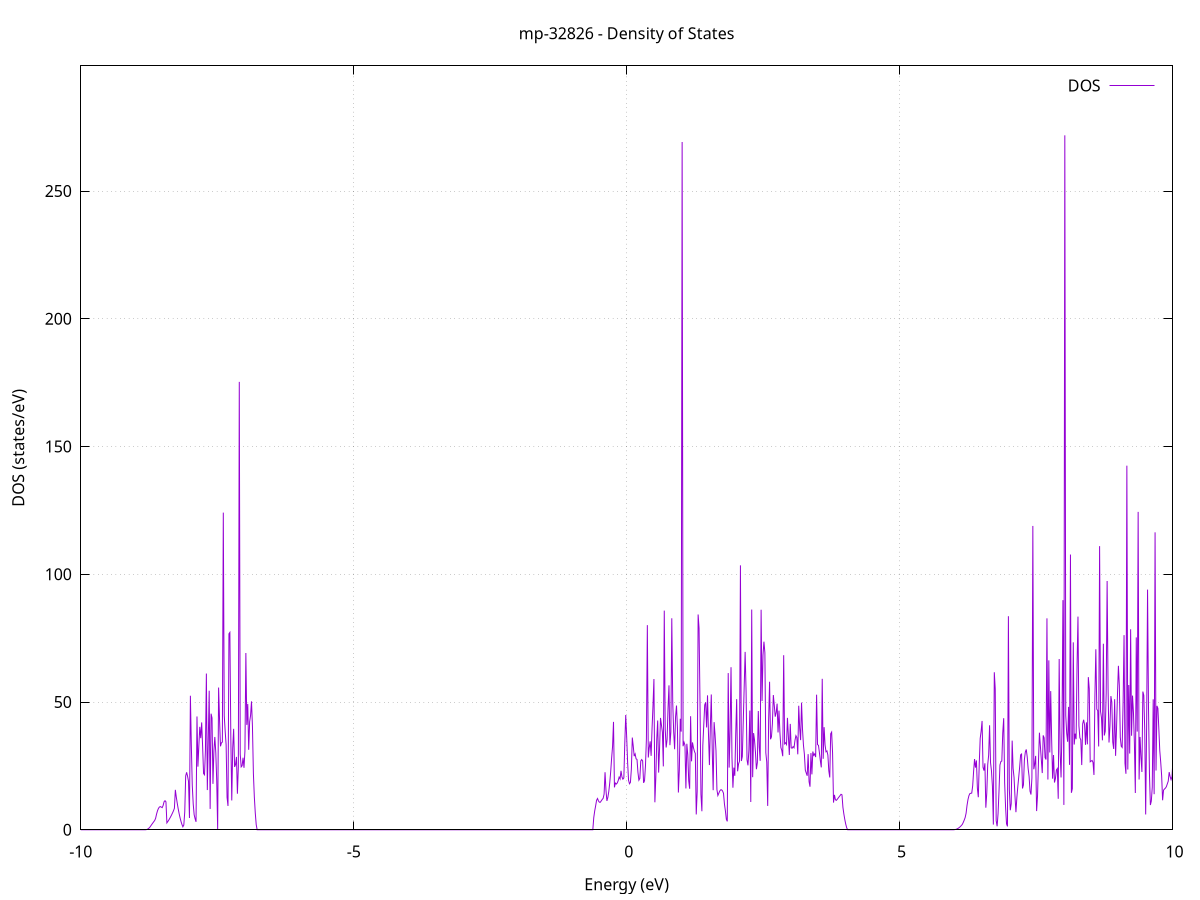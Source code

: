 set title 'mp-32826 - Density of States'
set xlabel 'Energy (eV)'
set ylabel 'DOS (states/eV)'
set grid
set xrange [-10:10]
set yrange [0:298.973]
set xzeroaxis lt -1
set terminal png size 800,600
set output 'mp-32826_dos_gnuplot.png'
plot '-' using 1:2 with lines title 'DOS'
-20.325300 0.000000
-20.308100 0.000000
-20.290900 0.000000
-20.273700 0.000000
-20.256400 0.000000
-20.239200 0.000000
-20.222000 0.000000
-20.204800 0.000000
-20.187500 0.000000
-20.170300 0.000000
-20.153100 0.000000
-20.135900 0.000000
-20.118600 0.000000
-20.101400 0.000000
-20.084200 0.000000
-20.067000 0.000000
-20.049700 0.000000
-20.032500 0.000000
-20.015300 0.000000
-19.998100 0.000000
-19.980800 0.000000
-19.963600 0.000000
-19.946400 0.000000
-19.929100 0.000000
-19.911900 0.000000
-19.894700 0.000000
-19.877500 0.000000
-19.860200 0.000000
-19.843000 0.000000
-19.825800 0.000000
-19.808600 0.000000
-19.791300 0.000000
-19.774100 0.000000
-19.756900 0.000000
-19.739700 0.000000
-19.722400 0.000000
-19.705200 0.000000
-19.688000 0.000000
-19.670800 0.000000
-19.653500 0.000000
-19.636300 0.000000
-19.619100 0.000000
-19.601900 0.000000
-19.584600 0.000000
-19.567400 0.000000
-19.550200 0.000000
-19.533000 0.000000
-19.515700 0.000000
-19.498500 0.000000
-19.481300 0.000000
-19.464100 0.000000
-19.446800 0.000000
-19.429600 0.000000
-19.412400 0.000000
-19.395200 0.000000
-19.377900 0.000000
-19.360700 0.000000
-19.343500 0.000000
-19.326300 0.000000
-19.309000 0.000000
-19.291800 0.000000
-19.274600 0.000000
-19.257400 0.000000
-19.240100 0.000000
-19.222900 0.000000
-19.205700 0.000000
-19.188500 0.000000
-19.171200 0.000000
-19.154000 0.000000
-19.136800 0.000000
-19.119600 0.000000
-19.102300 0.000000
-19.085100 0.000000
-19.067900 0.000000
-19.050700 0.000000
-19.033400 0.000000
-19.016200 0.000000
-18.999000 0.000000
-18.981800 0.000000
-18.964500 0.000000
-18.947300 0.000000
-18.930100 0.000000
-18.912900 0.000000
-18.895600 0.000000
-18.878400 0.000000
-18.861200 0.000000
-18.844000 0.000000
-18.826700 0.000000
-18.809500 0.000000
-18.792300 0.000000
-18.775100 0.000000
-18.757800 147.264700
-18.740600 0.000000
-18.723400 13.868100
-18.706200 0.000000
-18.688900 0.000000
-18.671700 684.261300
-18.654500 248.270000
-18.637300 400.754700
-18.620000 172.015000
-18.602800 279.194100
-18.585600 97.229200
-18.568400 220.128500
-18.551100 989.738400
-18.533900 0.000000
-18.516700 0.000000
-18.499500 0.121000
-18.482200 0.000000
-18.465000 0.000000
-18.447800 324.660900
-18.430600 247.873100
-18.413300 229.238700
-18.396100 682.418200
-18.378900 853.860200
-18.361700 146.137600
-18.344400 0.000000
-18.327200 0.000000
-18.310000 0.000000
-18.292800 0.000000
-18.275500 0.000000
-18.258300 0.000000
-18.241100 0.000000
-18.223900 0.000000
-18.206600 0.000000
-18.189400 0.000000
-18.172200 0.000000
-18.155000 0.000000
-18.137700 0.000000
-18.120500 0.000000
-18.103300 0.000000
-18.086100 0.000000
-18.068800 0.000000
-18.051600 0.000000
-18.034400 0.000000
-18.017200 0.000000
-17.999900 0.000000
-17.982700 0.000000
-17.965500 0.000000
-17.948300 0.000000
-17.931000 0.000000
-17.913800 0.000000
-17.896600 0.000000
-17.879400 0.000000
-17.862100 0.000000
-17.844900 0.000000
-17.827700 0.000000
-17.810500 0.000000
-17.793200 0.000000
-17.776000 0.000000
-17.758800 0.000000
-17.741600 0.000000
-17.724300 0.000000
-17.707100 0.000000
-17.689900 0.000000
-17.672700 0.000000
-17.655400 0.000000
-17.638200 0.000000
-17.621000 0.000000
-17.603800 0.000000
-17.586500 0.000000
-17.569300 0.000000
-17.552100 0.000000
-17.534900 0.000000
-17.517600 0.000000
-17.500400 0.000000
-17.483200 0.000000
-17.466000 0.000000
-17.448700 0.000000
-17.431500 0.000000
-17.414300 0.000000
-17.397100 0.000000
-17.379800 0.000000
-17.362600 0.000000
-17.345400 0.000000
-17.328200 0.000000
-17.310900 0.000000
-17.293700 0.000000
-17.276500 0.000000
-17.259300 0.000000
-17.242000 0.000000
-17.224800 0.000000
-17.207600 0.000000
-17.190400 0.000000
-17.173100 0.000000
-17.155900 0.000000
-17.138700 0.000000
-17.121500 0.000000
-17.104200 0.000000
-17.087000 0.000000
-17.069800 0.000000
-17.052600 0.000000
-17.035300 0.000000
-17.018100 0.000000
-17.000900 0.000000
-16.983600 0.000000
-16.966400 0.000000
-16.949200 0.000000
-16.932000 0.000000
-16.914700 0.000000
-16.897500 0.000000
-16.880300 0.000000
-16.863100 0.000000
-16.845800 0.000000
-16.828600 0.000000
-16.811400 0.000000
-16.794200 0.000000
-16.776900 0.000000
-16.759700 0.000000
-16.742500 0.000000
-16.725300 0.000000
-16.708000 0.000000
-16.690800 0.000000
-16.673600 0.000000
-16.656400 0.000000
-16.639100 0.000000
-16.621900 0.000000
-16.604700 0.000000
-16.587500 0.000000
-16.570200 0.000000
-16.553000 0.000000
-16.535800 0.000000
-16.518600 0.000000
-16.501300 0.000000
-16.484100 0.000000
-16.466900 0.000000
-16.449700 0.000000
-16.432400 0.000000
-16.415200 0.000000
-16.398000 0.000000
-16.380800 0.000000
-16.363500 0.000000
-16.346300 0.000000
-16.329100 0.000000
-16.311900 0.000000
-16.294600 0.000000
-16.277400 0.000000
-16.260200 0.000000
-16.243000 0.000000
-16.225700 0.000000
-16.208500 0.000000
-16.191300 0.000000
-16.174100 0.000000
-16.156800 0.000000
-16.139600 0.000000
-16.122400 0.000000
-16.105200 0.000000
-16.087900 0.000000
-16.070700 0.000000
-16.053500 0.000000
-16.036300 0.000000
-16.019000 0.000000
-16.001800 0.000000
-15.984600 0.000000
-15.967400 0.000000
-15.950100 0.000000
-15.932900 0.000000
-15.915700 0.000000
-15.898500 0.000000
-15.881200 0.000000
-15.864000 0.000000
-15.846800 0.000000
-15.829600 0.000000
-15.812300 0.000000
-15.795100 0.000000
-15.777900 0.000000
-15.760700 0.000000
-15.743400 0.000000
-15.726200 0.000000
-15.709000 0.000000
-15.691800 0.000000
-15.674500 0.000000
-15.657300 0.000000
-15.640100 0.000000
-15.622900 0.000000
-15.605600 0.000000
-15.588400 0.000000
-15.571200 0.000000
-15.554000 0.000000
-15.536700 0.000000
-15.519500 0.000000
-15.502300 0.000000
-15.485100 0.000000
-15.467800 0.000000
-15.450600 0.000000
-15.433400 0.000000
-15.416200 0.000000
-15.398900 0.000000
-15.381700 0.000000
-15.364500 0.000000
-15.347300 0.000000
-15.330000 0.000000
-15.312800 0.000000
-15.295600 0.000000
-15.278400 0.000000
-15.261100 0.000000
-15.243900 0.000000
-15.226700 0.000000
-15.209500 0.000000
-15.192200 0.000000
-15.175000 0.000000
-15.157800 0.000000
-15.140600 0.000000
-15.123300 0.000000
-15.106100 0.000000
-15.088900 0.000000
-15.071700 0.000000
-15.054400 0.000000
-15.037200 0.000000
-15.020000 0.000000
-15.002800 0.000000
-14.985500 0.000000
-14.968300 0.000000
-14.951100 0.000000
-14.933900 0.000000
-14.916600 0.000000
-14.899400 0.000000
-14.882200 0.000000
-14.865000 0.000000
-14.847700 0.000000
-14.830500 0.000000
-14.813300 0.000000
-14.796100 0.000000
-14.778800 0.000000
-14.761600 0.000000
-14.744400 0.000000
-14.727200 0.000000
-14.709900 0.000000
-14.692700 0.000000
-14.675500 0.000000
-14.658300 0.000000
-14.641000 0.000000
-14.623800 0.000000
-14.606600 0.000000
-14.589400 0.000000
-14.572100 0.000000
-14.554900 0.000000
-14.537700 0.000000
-14.520500 0.000000
-14.503200 0.000000
-14.486000 0.000000
-14.468800 0.000000
-14.451600 0.000000
-14.434300 0.000000
-14.417100 0.000000
-14.399900 0.000000
-14.382700 0.000000
-14.365400 0.000000
-14.348200 0.000000
-14.331000 0.000000
-14.313800 0.000000
-14.296500 0.000000
-14.279300 0.000000
-14.262100 0.000000
-14.244900 0.000000
-14.227600 0.000000
-14.210400 0.000000
-14.193200 0.000000
-14.176000 0.000000
-14.158700 0.000000
-14.141500 0.000000
-14.124300 0.000000
-14.107100 0.000000
-14.089800 0.000000
-14.072600 0.000000
-14.055400 0.000000
-14.038200 0.000000
-14.020900 0.000000
-14.003700 0.000000
-13.986500 0.000000
-13.969200 0.000000
-13.952000 0.000000
-13.934800 0.000000
-13.917600 0.000000
-13.900300 0.000000
-13.883100 0.000000
-13.865900 0.000000
-13.848700 0.000000
-13.831400 0.000000
-13.814200 0.000000
-13.797000 0.000000
-13.779800 0.000000
-13.762500 0.000000
-13.745300 0.000000
-13.728100 0.000000
-13.710900 0.000000
-13.693600 0.000000
-13.676400 0.000000
-13.659200 0.000000
-13.642000 0.000000
-13.624700 0.000000
-13.607500 0.000000
-13.590300 0.000000
-13.573100 0.000000
-13.555800 0.000000
-13.538600 0.000000
-13.521400 0.000000
-13.504200 0.000000
-13.486900 0.000000
-13.469700 0.000000
-13.452500 0.000000
-13.435300 0.000000
-13.418000 0.000000
-13.400800 0.000000
-13.383600 0.000000
-13.366400 0.000000
-13.349100 0.000000
-13.331900 0.000000
-13.314700 0.000000
-13.297500 0.000000
-13.280200 0.000000
-13.263000 0.000000
-13.245800 0.000000
-13.228600 0.000000
-13.211300 0.000000
-13.194100 0.000000
-13.176900 0.000000
-13.159700 0.000000
-13.142400 0.000000
-13.125200 0.000000
-13.108000 0.000000
-13.090800 0.000000
-13.073500 0.000000
-13.056300 0.000000
-13.039100 0.000000
-13.021900 0.000000
-13.004600 0.000000
-12.987400 0.000000
-12.970200 0.000000
-12.953000 0.000000
-12.935700 0.000000
-12.918500 0.000000
-12.901300 0.000000
-12.884100 0.000000
-12.866800 0.000000
-12.849600 0.000000
-12.832400 0.000000
-12.815200 0.000000
-12.797900 0.000000
-12.780700 0.000000
-12.763500 0.000000
-12.746300 0.000000
-12.729000 0.000000
-12.711800 0.000000
-12.694600 0.000000
-12.677400 0.000000
-12.660100 0.000000
-12.642900 0.000000
-12.625700 0.000000
-12.608500 0.000000
-12.591200 0.000000
-12.574000 0.000000
-12.556800 0.000000
-12.539600 0.000000
-12.522300 0.000000
-12.505100 0.000000
-12.487900 0.000000
-12.470700 0.000000
-12.453400 0.000000
-12.436200 0.000000
-12.419000 0.000000
-12.401800 0.000000
-12.384500 0.000000
-12.367300 0.000000
-12.350100 0.000000
-12.332900 0.000000
-12.315600 0.000000
-12.298400 0.000000
-12.281200 0.000000
-12.264000 0.000000
-12.246700 0.000000
-12.229500 0.000000
-12.212300 0.000000
-12.195100 0.000000
-12.177800 0.000000
-12.160600 0.000000
-12.143400 0.000000
-12.126200 0.000000
-12.108900 0.000000
-12.091700 0.000000
-12.074500 0.000000
-12.057300 0.000000
-12.040000 0.000000
-12.022800 0.000000
-12.005600 0.000000
-11.988400 0.000000
-11.971100 0.000000
-11.953900 0.000000
-11.936700 0.000000
-11.919500 0.000000
-11.902200 0.000000
-11.885000 0.000000
-11.867800 0.000000
-11.850600 0.000000
-11.833300 0.000000
-11.816100 0.000000
-11.798900 0.000000
-11.781700 0.000000
-11.764400 0.000000
-11.747200 0.000000
-11.730000 0.000000
-11.712800 0.000000
-11.695500 0.000000
-11.678300 0.000000
-11.661100 0.000000
-11.643900 0.000000
-11.626600 0.000000
-11.609400 0.000000
-11.592200 0.000000
-11.575000 0.000000
-11.557700 0.000000
-11.540500 0.000000
-11.523300 0.000000
-11.506100 0.000000
-11.488800 0.000000
-11.471600 0.000000
-11.454400 0.000000
-11.437200 0.000000
-11.419900 0.000000
-11.402700 0.000000
-11.385500 0.000000
-11.368300 0.000000
-11.351000 0.000000
-11.333800 0.000000
-11.316600 0.000000
-11.299400 0.000000
-11.282100 0.000000
-11.264900 0.000000
-11.247700 0.000000
-11.230500 0.000000
-11.213200 0.000000
-11.196000 0.000000
-11.178800 0.000000
-11.161600 0.000000
-11.144300 0.000000
-11.127100 0.000000
-11.109900 0.000000
-11.092700 0.000000
-11.075400 0.000000
-11.058200 0.000000
-11.041000 0.000000
-11.023700 0.000000
-11.006500 0.000000
-10.989300 0.000000
-10.972100 0.000000
-10.954800 0.000000
-10.937600 0.000000
-10.920400 0.000000
-10.903200 0.000000
-10.885900 0.000000
-10.868700 0.000000
-10.851500 0.000000
-10.834300 0.000000
-10.817000 0.000000
-10.799800 0.000000
-10.782600 0.000000
-10.765400 0.000000
-10.748100 0.000000
-10.730900 0.000000
-10.713700 0.000000
-10.696500 0.000000
-10.679200 0.000000
-10.662000 0.000000
-10.644800 0.000000
-10.627600 0.000000
-10.610300 0.000000
-10.593100 0.000000
-10.575900 0.000000
-10.558700 0.000000
-10.541400 0.000000
-10.524200 0.000000
-10.507000 0.000000
-10.489800 0.000000
-10.472500 0.000000
-10.455300 0.000000
-10.438100 0.000000
-10.420900 0.000000
-10.403600 0.000000
-10.386400 0.000000
-10.369200 0.000000
-10.352000 0.000000
-10.334700 0.000000
-10.317500 0.000000
-10.300300 0.000000
-10.283100 0.000000
-10.265800 0.000000
-10.248600 0.000000
-10.231400 0.000000
-10.214200 0.000000
-10.196900 0.000000
-10.179700 0.000000
-10.162500 0.000000
-10.145300 0.000000
-10.128000 0.000000
-10.110800 0.000000
-10.093600 0.000000
-10.076400 0.000000
-10.059100 0.000000
-10.041900 0.000000
-10.024700 0.000000
-10.007500 0.000000
-9.990200 0.000000
-9.973000 0.000000
-9.955800 0.000000
-9.938600 0.000000
-9.921300 0.000000
-9.904100 0.000000
-9.886900 0.000000
-9.869700 0.000000
-9.852400 0.000000
-9.835200 0.000000
-9.818000 0.000000
-9.800800 0.000000
-9.783500 0.000000
-9.766300 0.000000
-9.749100 0.000000
-9.731900 0.000000
-9.714600 0.000000
-9.697400 0.000000
-9.680200 0.000000
-9.663000 0.000000
-9.645700 0.000000
-9.628500 0.000000
-9.611300 0.000000
-9.594100 0.000000
-9.576800 0.000000
-9.559600 0.000000
-9.542400 0.000000
-9.525200 0.000000
-9.507900 0.000000
-9.490700 0.000000
-9.473500 0.000000
-9.456300 0.000000
-9.439000 0.000000
-9.421800 0.000000
-9.404600 0.000000
-9.387400 0.000000
-9.370100 0.000000
-9.352900 0.000000
-9.335700 0.000000
-9.318500 0.000000
-9.301200 0.000000
-9.284000 0.000000
-9.266800 0.000000
-9.249600 0.000000
-9.232300 0.000000
-9.215100 0.000000
-9.197900 0.000000
-9.180700 0.000000
-9.163400 0.000000
-9.146200 0.000000
-9.129000 0.000000
-9.111800 0.000000
-9.094500 0.000000
-9.077300 0.000000
-9.060100 0.000000
-9.042900 0.000000
-9.025600 0.000000
-9.008400 0.000000
-8.991200 0.000000
-8.974000 0.000000
-8.956700 0.000000
-8.939500 0.000000
-8.922300 0.000000
-8.905100 0.000000
-8.887800 0.000000
-8.870600 0.000000
-8.853400 0.000000
-8.836200 0.000000
-8.818900 0.000000
-8.801700 0.036800
-8.784500 0.160200
-8.767300 0.370500
-8.750000 0.667700
-8.732800 1.064400
-8.715600 1.599300
-8.698400 2.123300
-8.681100 2.636500
-8.663900 3.138900
-8.646700 3.630300
-8.629500 4.470900
-8.612200 6.127900
-8.595000 7.416500
-8.577800 8.336600
-8.560600 8.888300
-8.543300 9.071500
-8.526100 8.886300
-8.508900 8.669800
-8.491700 9.508900
-8.474400 10.967500
-8.457200 11.378900
-8.440000 10.947700
-8.422800 2.697700
-8.405500 3.222500
-8.388300 3.797100
-8.371100 4.421400
-8.353900 5.095500
-8.336600 5.819300
-8.319400 6.592900
-8.302200 7.416300
-8.285000 8.424000
-8.267700 15.620400
-8.250500 12.808900
-8.233300 10.415300
-8.216100 8.265300
-8.198800 6.358900
-8.181600 4.696300
-8.164400 3.277300
-8.147200 2.102000
-8.129900 1.170400
-8.112700 1.856800
-8.095500 6.995600
-8.078300 21.073600
-8.061000 22.496800
-8.043800 20.938000
-8.026600 18.971900
-8.009300 4.615400
-7.992100 52.446400
-7.974900 33.108800
-7.957700 17.333700
-7.940400 10.075900
-7.923200 5.885800
-7.906000 4.314500
-7.888800 3.107500
-7.871500 44.350700
-7.854300 24.704700
-7.837100 32.936000
-7.819900 40.286100
-7.802600 35.847000
-7.785400 42.020500
-7.768200 32.651500
-7.751000 22.026200
-7.733700 21.523700
-7.716500 31.133600
-7.699300 61.139000
-7.682100 15.543300
-7.664800 34.843100
-7.647600 54.404000
-7.630400 8.155700
-7.613200 45.439700
-7.595900 43.746000
-7.578700 17.979500
-7.561500 30.948600
-7.544300 36.313900
-7.527000 30.231400
-7.509800 19.278000
-7.492600 0.101500
-7.475400 55.672300
-7.458100 43.108600
-7.440900 32.668300
-7.423700 33.995600
-7.406500 34.338400
-7.389200 124.141700
-7.372000 44.679000
-7.354800 38.544500
-7.337600 33.230100
-7.320300 12.663900
-7.303100 9.326100
-7.285900 76.704200
-7.268700 77.252200
-7.251400 35.920000
-7.234200 11.465900
-7.217000 31.982700
-7.199800 39.501600
-7.182500 24.610400
-7.165300 25.516400
-7.148100 28.524400
-7.130900 14.100400
-7.113600 24.753600
-7.096400 175.314300
-7.079200 29.598300
-7.062000 24.611600
-7.044700 25.047300
-7.027500 28.197800
-7.010300 24.251300
-6.993100 30.731300
-6.975800 69.186600
-6.958600 41.062900
-6.941400 49.264400
-6.924200 31.304700
-6.906900 42.279700
-6.889700 44.756600
-6.872500 50.246000
-6.855300 40.469400
-6.838000 22.050000
-6.820800 12.904300
-6.803600 6.632100
-6.786400 2.034400
-6.769100 0.000000
-6.751900 0.000000
-6.734700 0.000000
-6.717500 0.000000
-6.700200 0.000000
-6.683000 0.000000
-6.665800 0.000000
-6.648600 0.000000
-6.631300 0.000000
-6.614100 0.000000
-6.596900 0.000000
-6.579700 0.000000
-6.562400 0.000000
-6.545200 0.000000
-6.528000 0.000000
-6.510800 0.000000
-6.493500 0.000000
-6.476300 0.000000
-6.459100 0.000000
-6.441900 0.000000
-6.424600 0.000000
-6.407400 0.000000
-6.390200 0.000000
-6.373000 0.000000
-6.355700 0.000000
-6.338500 0.000000
-6.321300 0.000000
-6.304100 0.000000
-6.286800 0.000000
-6.269600 0.000000
-6.252400 0.000000
-6.235200 0.000000
-6.217900 0.000000
-6.200700 0.000000
-6.183500 0.000000
-6.166300 0.000000
-6.149000 0.000000
-6.131800 0.000000
-6.114600 0.000000
-6.097400 0.000000
-6.080100 0.000000
-6.062900 0.000000
-6.045700 0.000000
-6.028500 0.000000
-6.011200 0.000000
-5.994000 0.000000
-5.976800 0.000000
-5.959600 0.000000
-5.942300 0.000000
-5.925100 0.000000
-5.907900 0.000000
-5.890700 0.000000
-5.873400 0.000000
-5.856200 0.000000
-5.839000 0.000000
-5.821800 0.000000
-5.804500 0.000000
-5.787300 0.000000
-5.770100 0.000000
-5.752900 0.000000
-5.735600 0.000000
-5.718400 0.000000
-5.701200 0.000000
-5.684000 0.000000
-5.666700 0.000000
-5.649500 0.000000
-5.632300 0.000000
-5.615100 0.000000
-5.597800 0.000000
-5.580600 0.000000
-5.563400 0.000000
-5.546200 0.000000
-5.528900 0.000000
-5.511700 0.000000
-5.494500 0.000000
-5.477300 0.000000
-5.460000 0.000000
-5.442800 0.000000
-5.425600 0.000000
-5.408400 0.000000
-5.391100 0.000000
-5.373900 0.000000
-5.356700 0.000000
-5.339500 0.000000
-5.322200 0.000000
-5.305000 0.000000
-5.287800 0.000000
-5.270600 0.000000
-5.253300 0.000000
-5.236100 0.000000
-5.218900 0.000000
-5.201700 0.000000
-5.184400 0.000000
-5.167200 0.000000
-5.150000 0.000000
-5.132800 0.000000
-5.115500 0.000000
-5.098300 0.000000
-5.081100 0.000000
-5.063800 0.000000
-5.046600 0.000000
-5.029400 0.000000
-5.012200 0.000000
-4.994900 0.000000
-4.977700 0.000000
-4.960500 0.000000
-4.943300 0.000000
-4.926000 0.000000
-4.908800 0.000000
-4.891600 0.000000
-4.874400 0.000000
-4.857100 0.000000
-4.839900 0.000000
-4.822700 0.000000
-4.805500 0.000000
-4.788200 0.000000
-4.771000 0.000000
-4.753800 0.000000
-4.736600 0.000000
-4.719300 0.000000
-4.702100 0.000000
-4.684900 0.000000
-4.667700 0.000000
-4.650400 0.000000
-4.633200 0.000000
-4.616000 0.000000
-4.598800 0.000000
-4.581500 0.000000
-4.564300 0.000000
-4.547100 0.000000
-4.529900 0.000000
-4.512600 0.000000
-4.495400 0.000000
-4.478200 0.000000
-4.461000 0.000000
-4.443700 0.000000
-4.426500 0.000000
-4.409300 0.000000
-4.392100 0.000000
-4.374800 0.000000
-4.357600 0.000000
-4.340400 0.000000
-4.323200 0.000000
-4.305900 0.000000
-4.288700 0.000000
-4.271500 0.000000
-4.254300 0.000000
-4.237000 0.000000
-4.219800 0.000000
-4.202600 0.000000
-4.185400 0.000000
-4.168100 0.000000
-4.150900 0.000000
-4.133700 0.000000
-4.116500 0.000000
-4.099200 0.000000
-4.082000 0.000000
-4.064800 0.000000
-4.047600 0.000000
-4.030300 0.000000
-4.013100 0.000000
-3.995900 0.000000
-3.978700 0.000000
-3.961400 0.000000
-3.944200 0.000000
-3.927000 0.000000
-3.909800 0.000000
-3.892500 0.000000
-3.875300 0.000000
-3.858100 0.000000
-3.840900 0.000000
-3.823600 0.000000
-3.806400 0.000000
-3.789200 0.000000
-3.772000 0.000000
-3.754700 0.000000
-3.737500 0.000000
-3.720300 0.000000
-3.703100 0.000000
-3.685800 0.000000
-3.668600 0.000000
-3.651400 0.000000
-3.634200 0.000000
-3.616900 0.000000
-3.599700 0.000000
-3.582500 0.000000
-3.565300 0.000000
-3.548000 0.000000
-3.530800 0.000000
-3.513600 0.000000
-3.496400 0.000000
-3.479100 0.000000
-3.461900 0.000000
-3.444700 0.000000
-3.427500 0.000000
-3.410200 0.000000
-3.393000 0.000000
-3.375800 0.000000
-3.358600 0.000000
-3.341300 0.000000
-3.324100 0.000000
-3.306900 0.000000
-3.289700 0.000000
-3.272400 0.000000
-3.255200 0.000000
-3.238000 0.000000
-3.220800 0.000000
-3.203500 0.000000
-3.186300 0.000000
-3.169100 0.000000
-3.151900 0.000000
-3.134600 0.000000
-3.117400 0.000000
-3.100200 0.000000
-3.083000 0.000000
-3.065700 0.000000
-3.048500 0.000000
-3.031300 0.000000
-3.014100 0.000000
-2.996800 0.000000
-2.979600 0.000000
-2.962400 0.000000
-2.945200 0.000000
-2.927900 0.000000
-2.910700 0.000000
-2.893500 0.000000
-2.876300 0.000000
-2.859000 0.000000
-2.841800 0.000000
-2.824600 0.000000
-2.807400 0.000000
-2.790100 0.000000
-2.772900 0.000000
-2.755700 0.000000
-2.738500 0.000000
-2.721200 0.000000
-2.704000 0.000000
-2.686800 0.000000
-2.669600 0.000000
-2.652300 0.000000
-2.635100 0.000000
-2.617900 0.000000
-2.600700 0.000000
-2.583400 0.000000
-2.566200 0.000000
-2.549000 0.000000
-2.531800 0.000000
-2.514500 0.000000
-2.497300 0.000000
-2.480100 0.000000
-2.462900 0.000000
-2.445600 0.000000
-2.428400 0.000000
-2.411200 0.000000
-2.394000 0.000000
-2.376700 0.000000
-2.359500 0.000000
-2.342300 0.000000
-2.325100 0.000000
-2.307800 0.000000
-2.290600 0.000000
-2.273400 0.000000
-2.256200 0.000000
-2.238900 0.000000
-2.221700 0.000000
-2.204500 0.000000
-2.187300 0.000000
-2.170000 0.000000
-2.152800 0.000000
-2.135600 0.000000
-2.118400 0.000000
-2.101100 0.000000
-2.083900 0.000000
-2.066700 0.000000
-2.049400 0.000000
-2.032200 0.000000
-2.015000 0.000000
-1.997800 0.000000
-1.980500 0.000000
-1.963300 0.000000
-1.946100 0.000000
-1.928900 0.000000
-1.911600 0.000000
-1.894400 0.000000
-1.877200 0.000000
-1.860000 0.000000
-1.842700 0.000000
-1.825500 0.000000
-1.808300 0.000000
-1.791100 0.000000
-1.773800 0.000000
-1.756600 0.000000
-1.739400 0.000000
-1.722200 0.000000
-1.704900 0.000000
-1.687700 0.000000
-1.670500 0.000000
-1.653300 0.000000
-1.636000 0.000000
-1.618800 0.000000
-1.601600 0.000000
-1.584400 0.000000
-1.567100 0.000000
-1.549900 0.000000
-1.532700 0.000000
-1.515500 0.000000
-1.498200 0.000000
-1.481000 0.000000
-1.463800 0.000000
-1.446600 0.000000
-1.429300 0.000000
-1.412100 0.000000
-1.394900 0.000000
-1.377700 0.000000
-1.360400 0.000000
-1.343200 0.000000
-1.326000 0.000000
-1.308800 0.000000
-1.291500 0.000000
-1.274300 0.000000
-1.257100 0.000000
-1.239900 0.000000
-1.222600 0.000000
-1.205400 0.000000
-1.188200 0.000000
-1.171000 0.000000
-1.153700 0.000000
-1.136500 0.000000
-1.119300 0.000000
-1.102100 0.000000
-1.084800 0.000000
-1.067600 0.000000
-1.050400 0.000000
-1.033200 0.000000
-1.015900 0.000000
-0.998700 0.000000
-0.981500 0.000000
-0.964300 0.000000
-0.947000 0.000000
-0.929800 0.000000
-0.912600 0.000000
-0.895400 0.000000
-0.878100 0.000000
-0.860900 0.000000
-0.843700 0.000000
-0.826500 0.000000
-0.809200 0.000000
-0.792000 0.000000
-0.774800 0.000000
-0.757600 0.000000
-0.740300 0.000000
-0.723100 0.000000
-0.705900 0.000000
-0.688700 0.000000
-0.671400 0.000000
-0.654200 0.000000
-0.637000 0.000000
-0.619800 0.000000
-0.602500 4.736500
-0.585300 7.354600
-0.568100 9.369000
-0.550900 11.535100
-0.533600 12.240100
-0.516400 11.284900
-0.499200 10.777900
-0.482000 10.766800
-0.464700 11.337000
-0.447500 11.866400
-0.430300 12.324400
-0.413100 13.958600
-0.395800 22.516900
-0.378600 15.418100
-0.361400 11.299900
-0.344200 12.698600
-0.326900 15.023300
-0.309700 18.342000
-0.292500 22.663400
-0.275300 27.987300
-0.258000 32.618800
-0.240800 42.223000
-0.223600 16.597200
-0.206400 18.272100
-0.189100 17.892100
-0.171900 18.321000
-0.154700 19.233400
-0.137500 20.629100
-0.120200 19.887200
-0.103000 23.075100
-0.085800 20.686300
-0.068600 19.809600
-0.051300 20.284200
-0.034100 33.793500
-0.016900 44.926500
0.000300 36.477600
0.017600 26.427500
0.034800 19.399100
0.052000 18.004900
0.069200 18.528700
0.086500 23.783700
0.103700 36.094300
0.120900 32.758000
0.138100 28.810700
0.155400 29.680300
0.172600 27.777100
0.189800 27.524300
0.207000 22.467800
0.224300 19.406900
0.241500 20.097600
0.258700 26.906300
0.275900 27.482800
0.293200 26.942300
0.310400 18.367900
0.327600 19.183200
0.344800 25.024200
0.362100 35.591100
0.379300 80.085200
0.396500 28.285900
0.413700 32.037500
0.431000 34.610700
0.448200 28.936300
0.465400 39.557900
0.482600 48.582600
0.499900 58.997300
0.517100 10.756900
0.534300 20.340700
0.551500 35.371100
0.568800 42.779400
0.586000 22.385000
0.603200 31.961000
0.620400 43.774700
0.637700 40.956200
0.654900 38.199800
0.672100 24.805700
0.689300 85.779400
0.706600 39.428100
0.723800 32.196700
0.741000 35.349300
0.758200 47.624900
0.775500 56.522800
0.792700 33.101800
0.809900 38.290800
0.827100 82.785500
0.844400 49.757200
0.861600 38.329800
0.878800 31.523700
0.896100 44.163100
0.913300 48.611800
0.930500 39.752100
0.947700 14.581300
0.965000 23.340700
0.982200 43.442200
0.999400 38.418500
1.016600 269.178300
1.033900 32.694700
1.051100 34.267700
1.068300 33.132000
1.085500 16.174000
1.102800 33.664700
1.120000 29.343700
1.137200 19.129000
1.154400 16.047700
1.171700 44.451800
1.188900 26.785400
1.206100 34.193300
1.223300 32.173800
1.240600 30.762400
1.257800 29.839700
1.275000 6.002800
1.292200 14.986900
1.309500 84.257200
1.326700 78.871200
1.343900 49.887100
1.361100 13.910700
1.378400 7.241400
1.395600 33.022400
1.412800 41.011200
1.430000 48.837900
1.447300 49.884000
1.464500 40.056900
1.481700 52.607900
1.498900 37.709600
1.516200 25.328600
1.533400 40.177900
1.550600 52.960900
1.567800 31.469400
1.585100 15.498900
1.602300 42.133700
1.619500 37.156700
1.636700 30.974700
1.654000 15.717500
1.671200 13.411900
1.688400 14.274400
1.705600 15.179800
1.722900 15.633100
1.740100 15.634300
1.757300 15.183500
1.774500 14.280600
1.791800 10.032800
1.809000 7.446700
1.826200 4.128200
1.843400 3.294500
1.860700 61.322500
1.877900 24.347700
1.895100 38.871500
1.912300 63.635100
1.929600 28.365200
1.946800 16.453400
1.964000 24.309500
1.981200 21.112600
1.998500 37.444600
2.015700 51.124200
2.032900 22.882100
2.050100 25.763200
2.067400 26.800300
2.084600 103.483700
2.101800 26.918500
2.119000 28.656200
2.136300 42.341700
2.153500 56.100800
2.170700 69.631100
2.187900 54.275100
2.205200 27.384000
2.222400 25.217800
2.239600 31.130100
2.256800 46.678000
2.274100 10.870200
2.291300 86.184900
2.308500 20.584900
2.325700 37.844400
2.343000 35.029100
2.360200 30.232500
2.377400 23.711000
2.394600 26.267600
2.411900 46.493100
2.429100 32.514500
2.446300 26.986800
2.463500 86.112100
2.480800 50.374200
2.498000 68.312900
2.515200 73.620600
2.532400 69.336800
2.549700 30.105800
2.566900 26.467600
2.584100 9.339200
2.601300 43.107100
2.618600 57.948200
2.635800 35.430700
2.653000 36.351900
2.670200 41.538800
2.687500 52.735400
2.704700 48.741600
2.721900 44.264600
2.739100 45.834600
2.756400 49.372200
2.773600 38.097800
2.790800 46.622300
2.808000 38.016700
2.825300 32.239700
2.842500 31.017100
2.859700 28.787300
2.876900 68.319900
2.894200 33.643500
2.911400 34.041700
2.928600 33.377500
2.945800 43.803400
2.963100 36.506000
2.980300 29.262800
2.997500 41.432300
3.014700 32.061800
3.032000 31.935300
3.049200 32.551900
3.066400 32.089200
3.083600 34.987000
3.100900 36.827800
3.118100 36.079300
3.135300 29.535400
3.152500 48.537500
3.169800 39.837800
3.187000 35.087000
3.204200 49.766600
3.221400 39.508300
3.238700 33.211500
3.255900 29.653600
3.273100 23.328600
3.290300 22.216900
3.307600 21.137100
3.324800 29.609000
3.342000 18.822300
3.359200 16.848000
3.376500 30.013100
3.393700 21.689600
3.410900 30.624500
3.428100 29.113900
3.445400 29.686100
3.462600 28.448600
3.479800 52.880700
3.497000 33.338200
3.514300 33.045300
3.531500 30.170200
3.548700 26.976900
3.565900 24.416100
3.583200 59.084600
3.600400 27.785500
3.617600 40.153400
3.634800 33.212600
3.652100 30.531000
3.669300 30.853500
3.686500 29.230500
3.703700 23.089900
3.721000 20.481500
3.738200 37.572000
3.755400 38.232000
3.772600 30.042100
3.789900 10.636600
3.807100 13.655400
3.824300 11.747500
3.841500 11.512900
3.858800 11.938900
3.876000 12.428100
3.893200 12.916300
3.910500 13.403700
3.927700 13.890000
3.944900 13.676500
3.962100 8.811900
3.979400 6.165000
3.996600 3.996500
4.013800 2.212100
4.031000 0.810400
4.048300 0.000000
4.065500 0.000000
4.082700 0.000000
4.099900 0.000000
4.117200 0.000000
4.134400 0.000000
4.151600 0.000000
4.168800 0.000000
4.186100 0.000000
4.203300 0.000000
4.220500 0.000000
4.237700 0.000000
4.255000 0.000000
4.272200 0.000000
4.289400 0.000000
4.306600 0.000000
4.323900 0.000000
4.341100 0.000000
4.358300 0.000000
4.375500 0.000000
4.392800 0.000000
4.410000 0.000000
4.427200 0.000000
4.444400 0.000000
4.461700 0.000000
4.478900 0.000000
4.496100 0.000000
4.513300 0.000000
4.530600 0.000000
4.547800 0.000000
4.565000 0.000000
4.582200 0.000000
4.599500 0.000000
4.616700 0.000000
4.633900 0.000000
4.651100 0.000000
4.668400 0.000000
4.685600 0.000000
4.702800 0.000000
4.720000 0.000000
4.737300 0.000000
4.754500 0.000000
4.771700 0.000000
4.788900 0.000000
4.806200 0.000000
4.823400 0.000000
4.840600 0.000000
4.857800 0.000000
4.875100 0.000000
4.892300 0.000000
4.909500 0.000000
4.926700 0.000000
4.944000 0.000000
4.961200 0.000000
4.978400 0.000000
4.995600 0.000000
5.012900 0.000000
5.030100 0.000000
5.047300 0.000000
5.064500 0.000000
5.081800 0.000000
5.099000 0.000000
5.116200 0.000000
5.133400 0.000000
5.150700 0.000000
5.167900 0.000000
5.185100 0.000000
5.202300 0.000000
5.219600 0.000000
5.236800 0.000000
5.254000 0.000000
5.271200 0.000000
5.288500 0.000000
5.305700 0.000000
5.322900 0.000000
5.340100 0.000000
5.357400 0.000000
5.374600 0.000000
5.391800 0.000000
5.409000 0.000000
5.426300 0.000000
5.443500 0.000000
5.460700 0.000000
5.477900 0.000000
5.495200 0.000000
5.512400 0.000000
5.529600 0.000000
5.546800 0.000000
5.564100 0.000000
5.581300 0.000000
5.598500 0.000000
5.615700 0.000000
5.633000 0.000000
5.650200 0.000000
5.667400 0.000000
5.684600 0.000000
5.701900 0.000000
5.719100 0.000000
5.736300 0.000000
5.753500 0.000000
5.770800 0.000000
5.788000 0.000000
5.805200 0.000000
5.822400 0.000000
5.839700 0.000000
5.856900 0.000000
5.874100 0.000000
5.891300 0.000000
5.908600 0.000000
5.925800 0.000000
5.943000 0.000000
5.960200 0.000000
5.977500 0.000000
5.994700 0.016800
6.011900 0.065100
6.029100 0.145700
6.046400 0.272700
6.063600 0.451500
6.080800 0.681900
6.098000 0.964100
6.115300 1.297900
6.132500 1.683500
6.149700 2.120800
6.166900 2.886300
6.184200 3.777100
6.201400 4.783900
6.218600 6.465500
6.235800 9.535600
6.253100 11.812500
6.270300 13.338500
6.287500 14.148400
6.304700 14.277700
6.322000 14.360400
6.339200 17.173100
6.356400 22.886600
6.373600 27.690000
6.390900 24.330800
6.408100 27.131300
6.425300 16.303300
6.442500 12.747500
6.459800 25.916400
6.477000 35.778100
6.494200 38.560600
6.511400 42.581700
6.528700 24.467000
6.545900 23.175300
6.563100 26.017200
6.580300 8.633500
6.597600 14.357400
6.614800 25.467900
6.632000 29.224000
6.649200 40.889900
6.666500 26.226800
6.683700 23.036200
6.700900 17.060300
6.718100 2.035900
6.735400 61.651300
6.752600 55.095100
6.769800 3.569800
6.787000 1.377200
6.804300 6.318000
6.821500 15.103200
6.838700 25.338100
6.856000 26.696500
6.873200 26.906000
6.890400 37.970400
6.907600 43.670900
6.924900 18.336700
6.942100 8.829300
6.959300 2.321400
6.976500 1.325800
6.993800 83.589600
7.011000 15.791300
7.028200 7.643900
7.045400 10.190000
7.062700 34.889000
7.079900 24.059100
7.097100 20.480600
7.114300 13.089700
7.131600 6.884700
7.148800 12.640500
7.166000 16.881400
7.183200 20.698300
7.200500 24.699700
7.217700 29.321900
7.234900 29.646100
7.252100 16.165000
7.269400 17.545300
7.286600 27.420100
7.303800 30.423200
7.321000 31.440100
7.338300 28.549800
7.355500 23.931100
7.372700 20.885100
7.389900 15.116100
7.407200 13.791100
7.424400 20.311500
7.441600 118.916100
7.458800 23.684600
7.476100 25.730600
7.493300 28.918600
7.510500 7.316400
7.527700 13.445500
7.545000 26.904800
7.562200 37.990000
7.579400 32.783700
7.596600 27.561200
7.613900 22.194000
7.631100 36.940200
7.648300 36.010900
7.665500 28.234100
7.682800 27.511600
7.700000 82.754000
7.717200 19.678100
7.734400 66.306400
7.751700 30.268900
7.768900 54.274300
7.786100 35.313300
7.803300 19.995600
7.820600 29.251400
7.837800 18.493800
7.855000 19.972500
7.872200 23.368600
7.889500 23.941400
7.906700 12.139000
7.923900 66.825900
7.941100 30.577400
7.958400 20.488000
7.975600 40.203700
7.992800 89.884500
8.010000 9.725500
8.027300 271.793800
8.044500 44.775000
8.061700 37.787600
8.078900 34.439500
8.096200 48.105500
8.113400 25.403800
8.130600 107.731900
8.147800 14.476800
8.165100 16.086200
8.182300 73.355100
8.199500 33.359800
8.216700 37.619000
8.234000 35.462400
8.251200 64.296800
8.268400 83.423500
8.285600 40.673100
8.302900 36.031200
8.320100 35.227500
8.337300 25.330700
8.354500 41.454300
8.371800 43.046100
8.389000 41.123900
8.406200 33.246300
8.423400 42.055900
8.440700 33.433000
8.457900 59.745300
8.475100 55.177300
8.492300 26.603400
8.509600 26.880700
8.526800 27.132000
8.544000 26.361100
8.561200 21.457700
8.578500 52.301200
8.595700 70.653900
8.612900 47.199300
8.630100 46.651100
8.647400 32.609800
8.664600 111.001700
8.681800 46.340600
8.699000 43.861900
8.716300 34.999500
8.733500 72.804600
8.750700 36.903600
8.767900 38.565200
8.785200 53.430000
8.802400 97.361200
8.819600 55.314300
8.836800 34.149400
8.854100 40.511900
8.871300 52.322800
8.888500 49.905900
8.905700 34.338000
8.923000 31.629000
8.940200 51.088700
8.957400 28.925900
8.974600 39.520500
8.991900 52.913000
9.009100 64.164700
9.026300 56.360600
9.043500 36.173100
9.060800 32.696000
9.078000 32.234400
9.095200 49.853700
9.112400 76.188100
9.129700 26.020200
9.146900 21.913200
9.164100 142.513300
9.181300 23.584800
9.198600 56.663700
9.215800 29.831800
9.233000 78.484000
9.250200 36.803300
9.267500 52.516100
9.284700 45.950900
9.301900 33.952100
9.319100 14.395400
9.336400 75.296800
9.353600 38.415400
9.370800 124.408800
9.388000 19.668700
9.405300 36.338300
9.422500 28.419300
9.439700 22.622700
9.456900 54.091100
9.474200 52.617100
9.491400 38.988700
9.508600 5.984800
9.525800 40.043600
9.543100 93.996200
9.560300 47.761800
9.577500 22.114000
9.594700 9.682800
9.612000 11.240300
9.629200 16.656100
9.646400 51.038600
9.663600 13.925300
9.680900 116.412800
9.698100 23.197600
9.715300 48.498000
9.732500 47.521600
9.749800 39.404300
9.767000 30.959900
9.784200 26.460800
9.801400 21.049900
9.818700 11.548600
9.835900 15.503200
9.853100 15.949300
9.870400 16.309200
9.887600 16.871300
9.904800 17.958900
9.922000 19.022700
9.939300 22.565400
9.956500 20.818600
9.973700 19.616700
9.990900 20.822200
10.008200 27.259300
10.025400 42.625400
10.042600 29.525700
10.059800 22.607000
10.077100 18.418500
10.094300 16.067600
10.111500 12.481000
10.128700 97.047000
10.146000 57.962800
10.163200 76.533300
10.180400 21.305000
10.197600 0.091300
10.214900 0.000000
10.232100 15.189300
10.249300 25.524000
10.266500 30.526800
10.283800 20.360900
10.301000 18.691700
10.318200 19.381100
10.335400 19.263600
10.352700 19.777300
10.369900 20.603500
10.387100 21.469900
10.404300 22.034800
10.421600 19.164600
10.438800 23.980800
10.456000 24.667200
10.473200 26.040800
10.490500 19.654400
10.507700 24.674000
10.524900 25.073400
10.542100 26.900900
10.559400 25.836500
10.576600 24.403300
10.593800 25.167800
10.611000 28.407100
10.628300 28.867500
10.645500 28.711200
10.662700 29.834900
10.679900 30.201800
10.697200 28.887400
10.714400 26.900900
10.731600 26.279100
10.748800 31.079400
10.766100 36.816000
10.783300 28.235100
10.800500 23.302100
10.817700 35.750700
10.835000 38.008100
10.852200 37.797000
10.869400 43.706400
10.886600 31.532200
10.903900 34.594700
10.921100 75.346600
10.938300 20.657700
10.955500 21.218400
10.972800 34.743700
10.990000 25.728900
11.007200 31.637700
11.024400 33.261800
11.041700 31.078900
11.058900 28.293600
11.076100 26.119100
11.093300 25.867600
11.110600 11.292000
11.127800 16.384800
11.145000 31.894900
11.162200 75.488700
11.179500 31.864800
11.196700 36.159300
11.213900 54.041500
11.231100 36.897300
11.248400 20.835700
11.265600 9.451600
11.282800 31.849400
11.300000 45.447100
11.317300 53.070400
11.334500 19.681900
11.351700 19.696400
11.368900 18.587800
11.386200 16.341300
11.403400 14.029000
11.420600 21.784800
11.437800 27.004100
11.455100 25.662300
11.472300 20.794100
11.489500 14.565800
11.506700 13.123000
11.524000 12.260200
11.541200 11.973100
11.558400 17.000200
11.575600 13.508400
11.592900 12.925000
11.610100 23.147300
11.627300 50.799400
11.644500 46.255000
11.661800 33.009200
11.679000 28.462600
11.696200 24.815800
11.713400 14.589900
11.730700 8.452200
11.747900 5.226600
11.765100 3.492300
11.782300 3.902000
11.799600 4.991900
11.816800 6.701400
11.834000 8.833400
11.851200 11.587000
11.868500 15.136100
11.885700 20.003200
11.902900 21.212800
11.920100 21.995000
11.937400 28.970800
11.954600 33.548100
11.971800 36.243100
11.989000 28.909300
12.006300 24.552400
12.023500 23.046800
12.040700 21.023800
12.057900 18.463200
12.075200 13.622600
12.092400 12.947200
12.109600 12.630600
12.126800 12.567500
12.144100 10.698700
12.161300 13.572700
12.178500 16.943100
12.195700 19.154800
12.213000 21.606300
12.230200 23.110500
12.247400 25.293300
12.264600 10.310900
12.281900 11.158600
12.299100 11.768600
12.316300 12.974500
12.333500 14.213200
12.350800 14.978200
12.368000 15.233200
12.385200 14.945600
12.402400 14.151100
12.419700 12.849800
12.436900 11.041600
12.454100 9.631400
12.471300 10.764200
12.488600 7.643000
12.505800 5.013900
12.523000 2.877200
12.540200 1.232600
12.557500 0.080300
12.574700 0.000000
12.591900 0.000000
12.609100 0.000000
12.626400 0.000000
12.643600 0.000000
12.660800 0.000000
12.678000 0.000000
12.695300 0.000000
12.712500 0.000000
12.729700 0.000000
12.746900 0.000000
12.764200 0.000000
12.781400 0.000000
12.798600 0.000000
12.815900 0.000000
12.833100 0.000000
12.850300 0.000000
12.867500 0.000000
12.884800 0.000000
12.902000 0.000000
12.919200 0.000000
12.936400 0.000000
12.953700 0.000000
12.970900 0.000000
12.988100 0.000000
13.005300 0.000000
13.022600 0.000000
13.039800 0.000000
13.057000 0.000000
13.074200 0.000000
13.091500 0.000000
13.108700 0.000000
13.125900 0.000000
13.143100 0.000000
13.160400 0.000000
13.177600 0.000000
13.194800 0.000000
13.212000 0.000000
13.229300 0.000000
13.246500 0.000000
13.263700 0.000000
13.280900 0.000000
13.298200 0.000000
13.315400 0.000000
13.332600 0.000000
13.349800 0.000000
13.367100 0.000000
13.384300 0.000000
13.401500 0.000000
13.418700 0.000000
13.436000 0.000000
13.453200 0.000000
13.470400 0.000000
13.487600 0.000000
13.504900 0.000000
13.522100 0.000000
13.539300 0.000000
13.556500 0.000000
13.573800 0.000000
13.591000 0.000000
13.608200 0.000000
13.625400 0.000000
13.642700 0.000000
13.659900 0.000000
13.677100 0.000000
13.694300 0.000000
13.711600 0.000000
13.728800 0.000000
13.746000 0.000000
13.763200 0.000000
13.780500 0.000000
13.797700 0.000000
13.814900 0.000000
13.832100 0.000000
13.849400 0.000000
13.866600 0.000000
13.883800 0.000000
13.901000 0.000000
13.918300 0.000000
13.935500 0.000000
13.952700 0.000000
13.969900 0.000000
13.987200 0.000000
14.004400 0.000000
14.021600 0.000000
14.038800 0.000000
14.056100 0.000000
14.073300 0.000000
14.090500 0.000000
14.107700 0.000000
14.125000 0.000000
e
